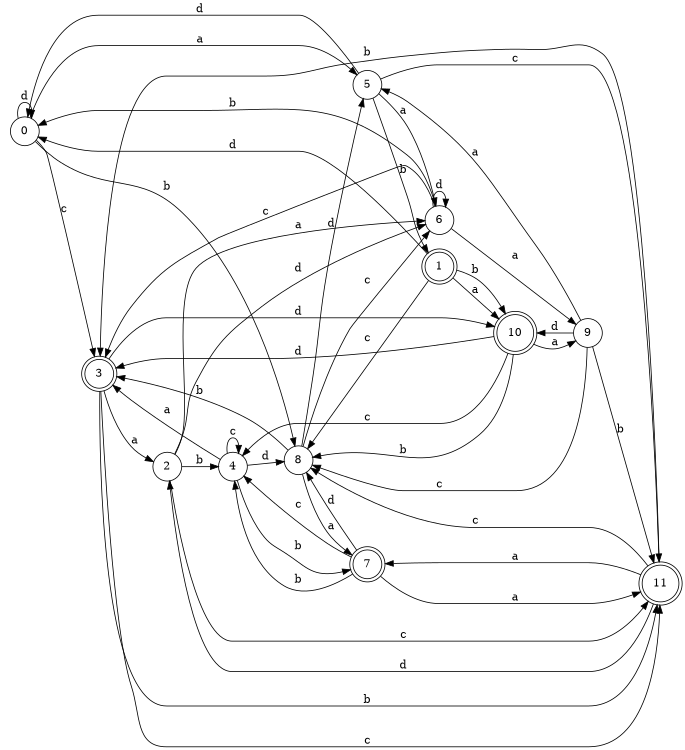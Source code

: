 digraph n10_10 {
__start0 [label="" shape="none"];

rankdir=LR;
size="8,5";

s0 [style="filled", color="black", fillcolor="white" shape="circle", label="0"];
s1 [style="rounded,filled", color="black", fillcolor="white" shape="doublecircle", label="1"];
s2 [style="filled", color="black", fillcolor="white" shape="circle", label="2"];
s3 [style="rounded,filled", color="black", fillcolor="white" shape="doublecircle", label="3"];
s4 [style="filled", color="black", fillcolor="white" shape="circle", label="4"];
s5 [style="filled", color="black", fillcolor="white" shape="circle", label="5"];
s6 [style="filled", color="black", fillcolor="white" shape="circle", label="6"];
s7 [style="rounded,filled", color="black", fillcolor="white" shape="doublecircle", label="7"];
s8 [style="filled", color="black", fillcolor="white" shape="circle", label="8"];
s9 [style="filled", color="black", fillcolor="white" shape="circle", label="9"];
s10 [style="rounded,filled", color="black", fillcolor="white" shape="doublecircle", label="10"];
s11 [style="rounded,filled", color="black", fillcolor="white" shape="doublecircle", label="11"];
s0 -> s5 [label="a"];
s0 -> s8 [label="b"];
s0 -> s3 [label="c"];
s0 -> s0 [label="d"];
s1 -> s10 [label="a"];
s1 -> s10 [label="b"];
s1 -> s8 [label="c"];
s1 -> s0 [label="d"];
s2 -> s6 [label="a"];
s2 -> s4 [label="b"];
s2 -> s11 [label="c"];
s2 -> s6 [label="d"];
s3 -> s2 [label="a"];
s3 -> s11 [label="b"];
s3 -> s11 [label="c"];
s3 -> s10 [label="d"];
s4 -> s3 [label="a"];
s4 -> s7 [label="b"];
s4 -> s4 [label="c"];
s4 -> s8 [label="d"];
s5 -> s6 [label="a"];
s5 -> s1 [label="b"];
s5 -> s11 [label="c"];
s5 -> s0 [label="d"];
s6 -> s9 [label="a"];
s6 -> s0 [label="b"];
s6 -> s3 [label="c"];
s6 -> s6 [label="d"];
s7 -> s11 [label="a"];
s7 -> s4 [label="b"];
s7 -> s4 [label="c"];
s7 -> s8 [label="d"];
s8 -> s7 [label="a"];
s8 -> s3 [label="b"];
s8 -> s6 [label="c"];
s8 -> s5 [label="d"];
s9 -> s5 [label="a"];
s9 -> s11 [label="b"];
s9 -> s8 [label="c"];
s9 -> s10 [label="d"];
s10 -> s9 [label="a"];
s10 -> s8 [label="b"];
s10 -> s4 [label="c"];
s10 -> s3 [label="d"];
s11 -> s7 [label="a"];
s11 -> s3 [label="b"];
s11 -> s8 [label="c"];
s11 -> s2 [label="d"];

}